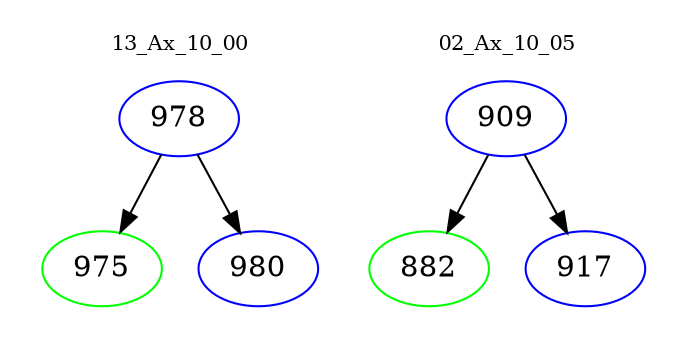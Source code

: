 digraph{
subgraph cluster_0 {
color = white
label = "13_Ax_10_00";
fontsize=10;
T0_978 [label="978", color="blue"]
T0_978 -> T0_975 [color="black"]
T0_975 [label="975", color="green"]
T0_978 -> T0_980 [color="black"]
T0_980 [label="980", color="blue"]
}
subgraph cluster_1 {
color = white
label = "02_Ax_10_05";
fontsize=10;
T1_909 [label="909", color="blue"]
T1_909 -> T1_882 [color="black"]
T1_882 [label="882", color="green"]
T1_909 -> T1_917 [color="black"]
T1_917 [label="917", color="blue"]
}
}
